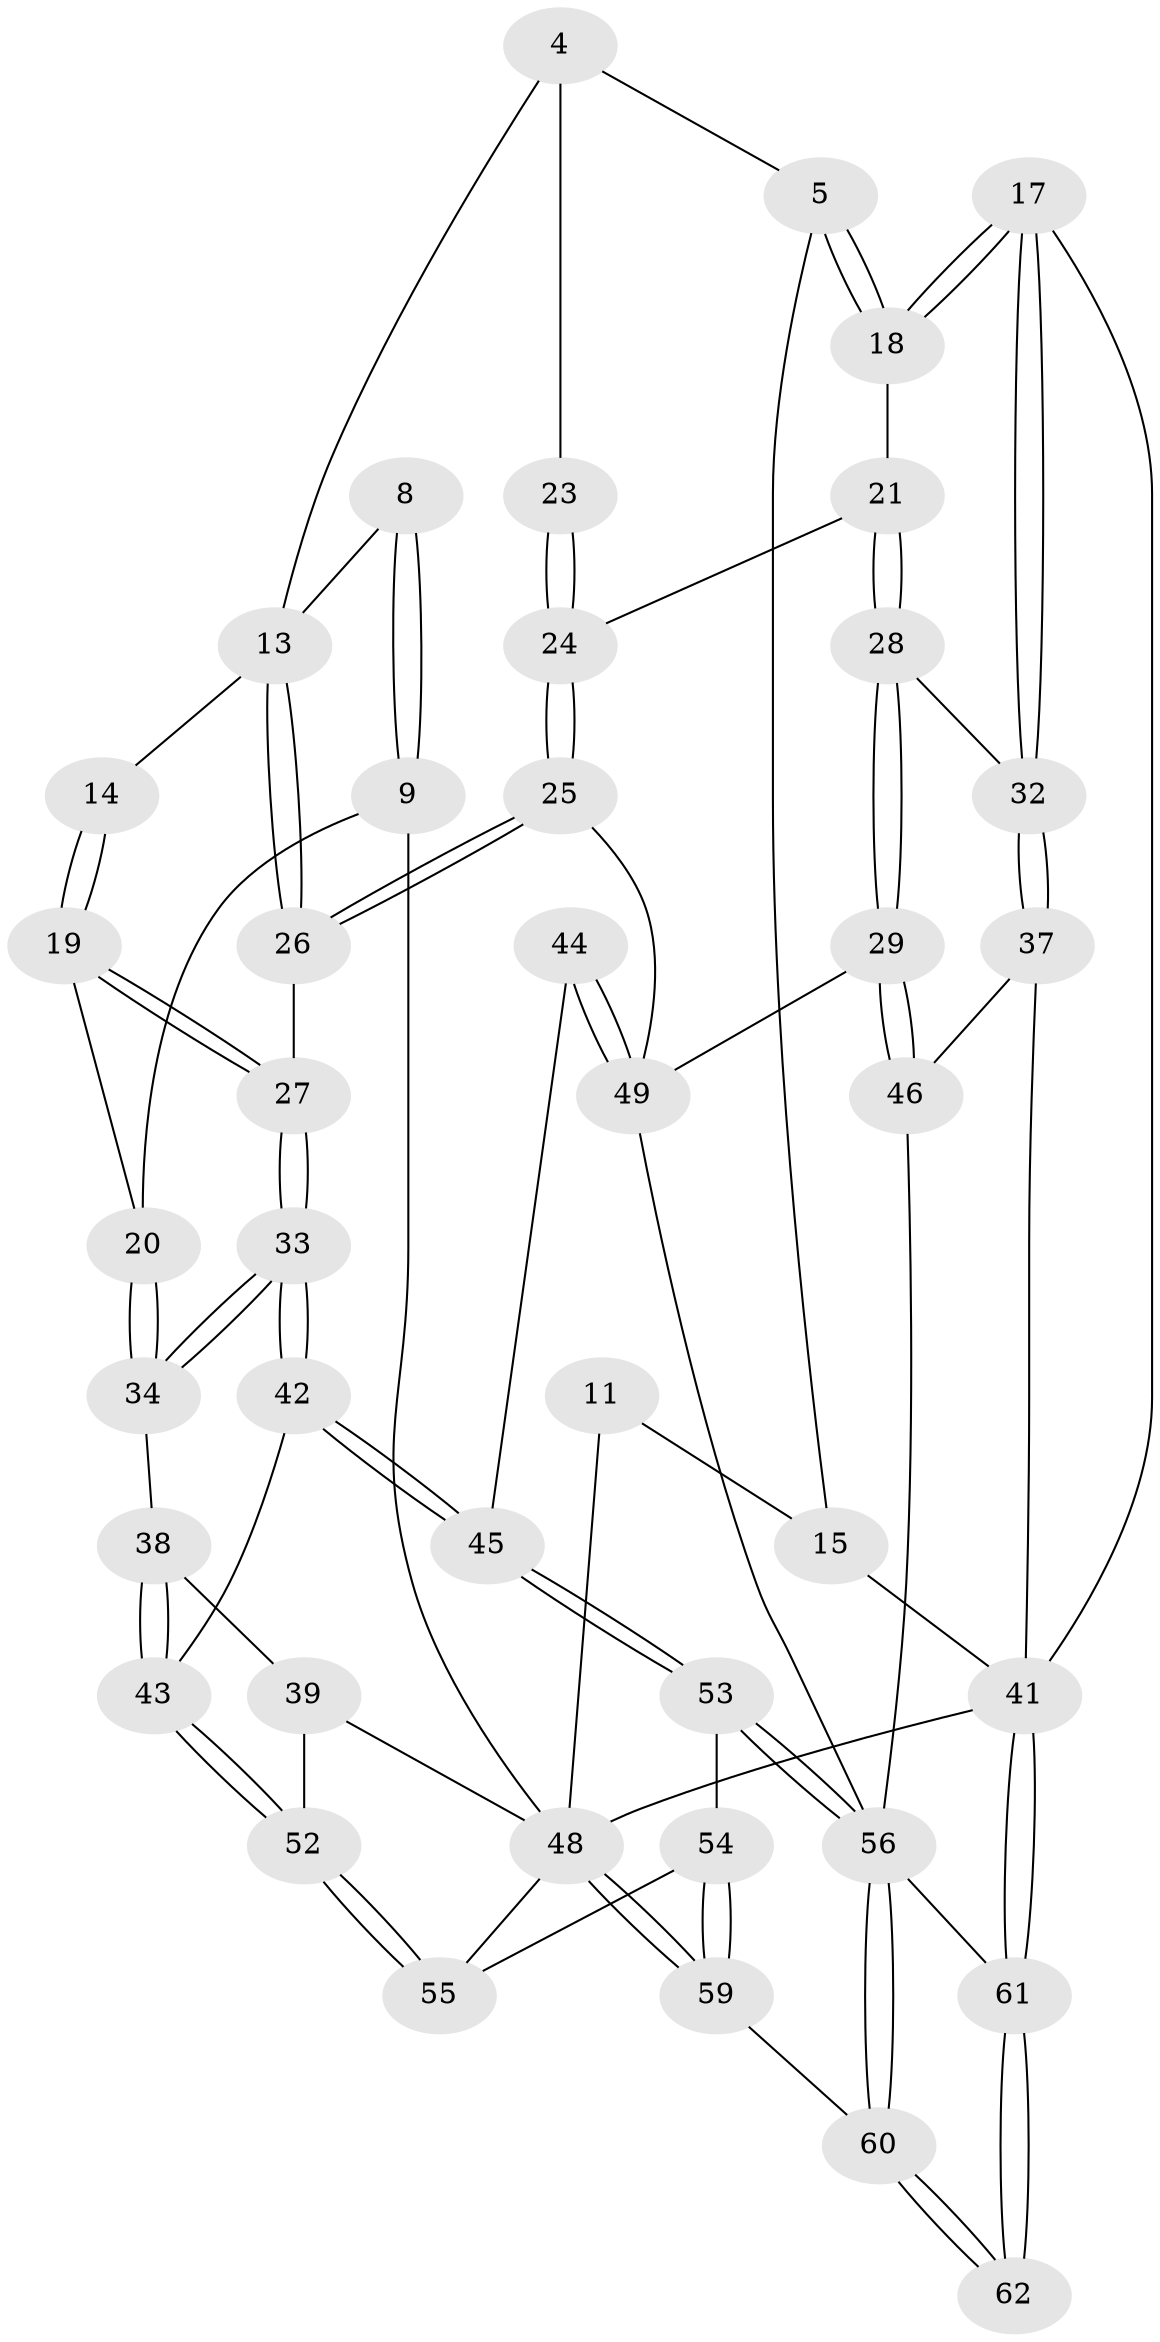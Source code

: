 // original degree distribution, {3: 0.03225806451612903, 4: 0.24193548387096775, 6: 0.20967741935483872, 5: 0.5161290322580645}
// Generated by graph-tools (version 1.1) at 2025/04/03/04/25 22:04:44]
// undirected, 43 vertices, 97 edges
graph export_dot {
graph [start="1"]
  node [color=gray90,style=filled];
  4 [pos="+0.4391838819461167+0.10969002447469027"];
  5 [pos="+0.5243971142219708+0"];
  8 [pos="+0.04936111609216294+0.1598949232039854",super="+1"];
  9 [pos="+0+0.2051372414945068"];
  11 [pos="+0+0",super="+7"];
  13 [pos="+0.3224360919543902+0.19649217020788293",super="+12"];
  14 [pos="+0.25947643920386965+0.2159630979969649"];
  15 [pos="+1+0",super="+6"];
  17 [pos="+0.9277820426300002+0.2355219000077624"];
  18 [pos="+0.7010449007507227+0.2138213480020617"];
  19 [pos="+0.1638634663016814+0.33339317364136084"];
  20 [pos="+0.12404993230730232+0.34820362259546306"];
  21 [pos="+0.6510785934518348+0.31379758578450617"];
  23 [pos="+0.45776635581966135+0.16339827047434097"];
  24 [pos="+0.47796286671017396+0.26836412884031224",super="+22"];
  25 [pos="+0.4927031641463364+0.4529499685638078"];
  26 [pos="+0.37066320521055574+0.434500323434466"];
  27 [pos="+0.36914536038294377+0.43499583897451277"];
  28 [pos="+0.6381238464631994+0.38476882548607083"];
  29 [pos="+0.5251501021404323+0.46212662698310514"];
  32 [pos="+0.8240675191206775+0.4431849722163292"];
  33 [pos="+0.24656996696365902+0.554337221708761"];
  34 [pos="+0.13336430199839824+0.4644604182843566"];
  37 [pos="+0.8480760355338212+0.5342431752992048"];
  38 [pos="+0.10480080338797997+0.4875612676872693"];
  39 [pos="+0+0.525042949362684"];
  41 [pos="+1+1",super="+35+36"];
  42 [pos="+0.24583338566726531+0.5751376897733218"];
  43 [pos="+0.0762850960642241+0.6215601608251287"];
  44 [pos="+0.37335022506554344+0.6345161265765132"];
  45 [pos="+0.2642975019546221+0.6323154210266411"];
  46 [pos="+0.7085096678046016+0.6314749181528221"];
  48 [pos="+0+1",super="+47+40+10"];
  49 [pos="+0.4959917527241384+0.750221868196715",super="+30+31"];
  52 [pos="+0.07618011915501503+0.6216650117589408"];
  53 [pos="+0.24802585234809268+0.7020494419769779"];
  54 [pos="+0.1515719788451293+0.7748165914799586"];
  55 [pos="+0.06617466900134009+0.7435946598515422"];
  56 [pos="+0.4926368967854878+0.8810375305734239",super="+51+50"];
  59 [pos="+0.24265133883103018+1"];
  60 [pos="+0.43885973275147255+1"];
  61 [pos="+1+1",super="+57+58"];
  62 [pos="+1+1"];
  4 -- 5;
  4 -- 23;
  4 -- 13;
  5 -- 18;
  5 -- 18;
  5 -- 15;
  8 -- 9;
  8 -- 9;
  8 -- 13 [weight=2];
  9 -- 20;
  9 -- 48;
  11 -- 15 [weight=2];
  11 -- 48 [weight=2];
  13 -- 14 [weight=2];
  13 -- 26;
  13 -- 26;
  14 -- 19;
  14 -- 19;
  15 -- 41 [weight=2];
  17 -- 18;
  17 -- 18;
  17 -- 32;
  17 -- 32;
  17 -- 41;
  18 -- 21;
  19 -- 20;
  19 -- 27;
  19 -- 27;
  20 -- 34;
  20 -- 34;
  21 -- 28;
  21 -- 28;
  21 -- 24;
  23 -- 24 [weight=2];
  23 -- 24;
  24 -- 25;
  24 -- 25;
  25 -- 26;
  25 -- 26;
  25 -- 49;
  26 -- 27;
  27 -- 33;
  27 -- 33;
  28 -- 29;
  28 -- 29;
  28 -- 32;
  29 -- 46;
  29 -- 46;
  29 -- 49;
  32 -- 37;
  32 -- 37;
  33 -- 34;
  33 -- 34;
  33 -- 42;
  33 -- 42;
  34 -- 38;
  37 -- 46;
  37 -- 41;
  38 -- 39;
  38 -- 43;
  38 -- 43;
  39 -- 52;
  39 -- 48;
  41 -- 61 [weight=2];
  41 -- 61;
  41 -- 48;
  42 -- 43;
  42 -- 45;
  42 -- 45;
  43 -- 52;
  43 -- 52;
  44 -- 45;
  44 -- 49 [weight=2];
  44 -- 49;
  45 -- 53;
  45 -- 53;
  46 -- 56;
  48 -- 59;
  48 -- 59;
  48 -- 55;
  49 -- 56;
  52 -- 55;
  52 -- 55;
  53 -- 54;
  53 -- 56;
  53 -- 56;
  54 -- 55;
  54 -- 59;
  54 -- 59;
  56 -- 60;
  56 -- 60;
  56 -- 61;
  59 -- 60;
  60 -- 62;
  60 -- 62;
  61 -- 62 [weight=2];
  61 -- 62;
}
